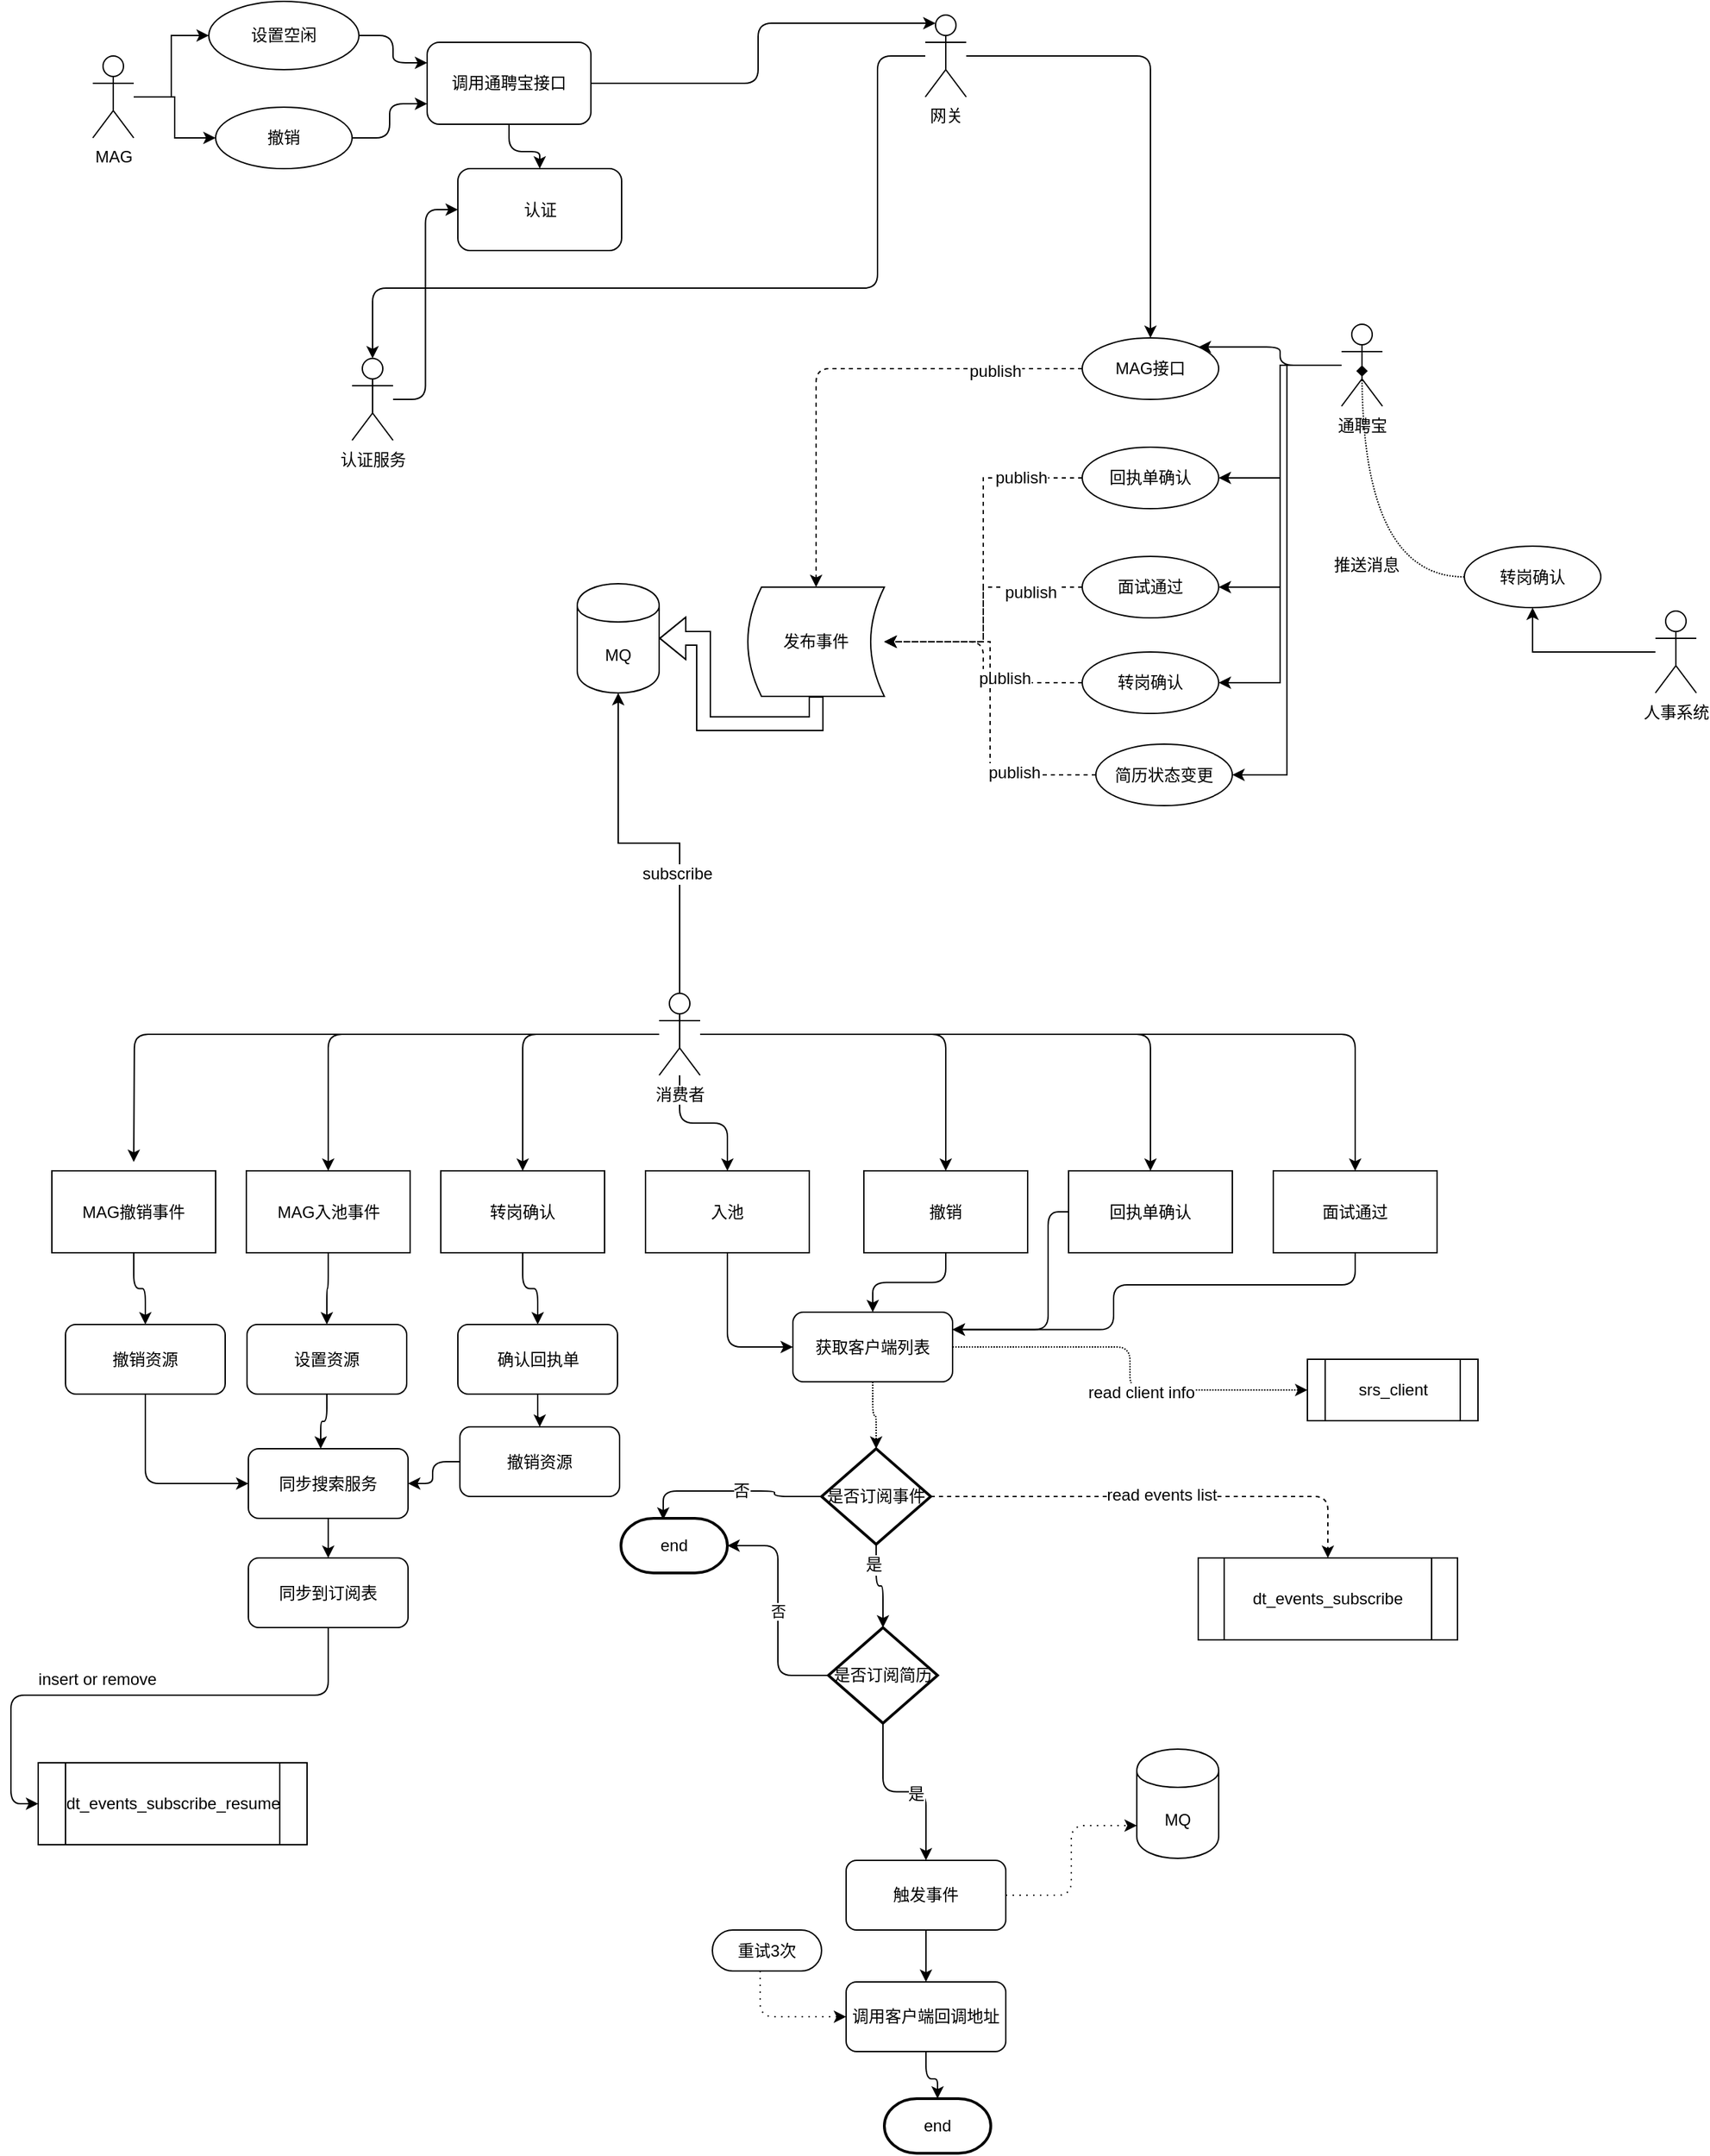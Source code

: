 <mxfile version="11.3.0" type="github" pages="1"><diagram id="4g8kmQWGFvV6tkBfdomu" name="第 1 页"><mxGraphModel dx="2327" dy="663" grid="1" gridSize="10" guides="1" tooltips="1" connect="1" arrows="1" fold="1" page="1" pageScale="1" pageWidth="1169" pageHeight="1654" math="0" shadow="0"><root><mxCell id="0"/><mxCell id="1" parent="0"/><mxCell id="BMJyUvBTUhcviGJBCIBe-123" style="edgeStyle=orthogonalEdgeStyle;rounded=1;orthogonalLoop=1;jettySize=auto;html=1;entryX=0;entryY=0.5;entryDx=0;entryDy=0;startArrow=none;startFill=0;endArrow=classic;endFill=1;" edge="1" parent="1" source="BMJyUvBTUhcviGJBCIBe-1" target="BMJyUvBTUhcviGJBCIBe-116"><mxGeometry relative="1" as="geometry"/></mxCell><mxCell id="BMJyUvBTUhcviGJBCIBe-1" value="入池" style="rounded=0;whiteSpace=wrap;html=1;" vertex="1" parent="1"><mxGeometry x="445" y="906.5" width="120" height="60" as="geometry"/></mxCell><mxCell id="BMJyUvBTUhcviGJBCIBe-124" style="edgeStyle=orthogonalEdgeStyle;rounded=1;orthogonalLoop=1;jettySize=auto;html=1;entryX=0.5;entryY=0;entryDx=0;entryDy=0;startArrow=none;startFill=0;endArrow=classic;endFill=1;" edge="1" parent="1" source="BMJyUvBTUhcviGJBCIBe-2" target="BMJyUvBTUhcviGJBCIBe-116"><mxGeometry relative="1" as="geometry"/></mxCell><mxCell id="BMJyUvBTUhcviGJBCIBe-2" value="撤销" style="rounded=0;whiteSpace=wrap;html=1;" vertex="1" parent="1"><mxGeometry x="605" y="906.5" width="120" height="60" as="geometry"/></mxCell><mxCell id="BMJyUvBTUhcviGJBCIBe-3" value="dt_events_subscribe" style="shape=process;whiteSpace=wrap;html=1;backgroundOutline=1;" vertex="1" parent="1"><mxGeometry x="850" y="1190" width="190" height="60" as="geometry"/></mxCell><mxCell id="BMJyUvBTUhcviGJBCIBe-4" value="dt_events_subscribe_resume" style="shape=process;whiteSpace=wrap;html=1;backgroundOutline=1;" vertex="1" parent="1"><mxGeometry y="1340" width="197" height="60" as="geometry"/></mxCell><mxCell id="BMJyUvBTUhcviGJBCIBe-25" style="edgeStyle=orthogonalEdgeStyle;rounded=0;orthogonalLoop=1;jettySize=auto;html=1;entryX=0;entryY=0.5;entryDx=0;entryDy=0;" edge="1" parent="1" source="BMJyUvBTUhcviGJBCIBe-5" target="BMJyUvBTUhcviGJBCIBe-23"><mxGeometry relative="1" as="geometry"/></mxCell><mxCell id="BMJyUvBTUhcviGJBCIBe-26" style="edgeStyle=orthogonalEdgeStyle;rounded=0;orthogonalLoop=1;jettySize=auto;html=1;entryX=0;entryY=0.5;entryDx=0;entryDy=0;" edge="1" parent="1" source="BMJyUvBTUhcviGJBCIBe-5" target="BMJyUvBTUhcviGJBCIBe-24"><mxGeometry relative="1" as="geometry"/></mxCell><mxCell id="BMJyUvBTUhcviGJBCIBe-5" value="MAG" style="shape=umlActor;verticalLabelPosition=bottom;labelBackgroundColor=#ffffff;verticalAlign=top;html=1;" vertex="1" parent="1"><mxGeometry x="40" y="90" width="30" height="60" as="geometry"/></mxCell><mxCell id="BMJyUvBTUhcviGJBCIBe-15" value="MQ" style="shape=cylinder;whiteSpace=wrap;html=1;boundedLbl=1;backgroundOutline=1;" vertex="1" parent="1"><mxGeometry x="395" y="476.5" width="60" height="80" as="geometry"/></mxCell><mxCell id="BMJyUvBTUhcviGJBCIBe-125" style="edgeStyle=orthogonalEdgeStyle;rounded=1;orthogonalLoop=1;jettySize=auto;html=1;entryX=1;entryY=0.25;entryDx=0;entryDy=0;startArrow=none;startFill=0;endArrow=classic;endFill=1;" edge="1" parent="1" source="BMJyUvBTUhcviGJBCIBe-16" target="BMJyUvBTUhcviGJBCIBe-116"><mxGeometry relative="1" as="geometry"><Array as="points"><mxPoint x="740" y="937"/><mxPoint x="740" y="1023"/></Array></mxGeometry></mxCell><mxCell id="BMJyUvBTUhcviGJBCIBe-16" value="回执单确认" style="rounded=0;whiteSpace=wrap;html=1;" vertex="1" parent="1"><mxGeometry x="755" y="906.5" width="120" height="60" as="geometry"/></mxCell><mxCell id="BMJyUvBTUhcviGJBCIBe-151" style="edgeStyle=orthogonalEdgeStyle;rounded=1;orthogonalLoop=1;jettySize=auto;html=1;entryX=0.5;entryY=0;entryDx=0;entryDy=0;startArrow=none;startFill=0;endArrow=classic;endFill=1;" edge="1" parent="1" source="BMJyUvBTUhcviGJBCIBe-17" target="BMJyUvBTUhcviGJBCIBe-150"><mxGeometry relative="1" as="geometry"/></mxCell><mxCell id="BMJyUvBTUhcviGJBCIBe-17" value="转岗确认" style="rounded=0;whiteSpace=wrap;html=1;" vertex="1" parent="1"><mxGeometry x="295" y="906.5" width="120" height="60" as="geometry"/></mxCell><mxCell id="BMJyUvBTUhcviGJBCIBe-37" style="edgeStyle=orthogonalEdgeStyle;rounded=0;orthogonalLoop=1;jettySize=auto;html=1;entryX=1;entryY=0.5;entryDx=0;entryDy=0;" edge="1" parent="1" source="BMJyUvBTUhcviGJBCIBe-21" target="BMJyUvBTUhcviGJBCIBe-32"><mxGeometry relative="1" as="geometry"/></mxCell><mxCell id="BMJyUvBTUhcviGJBCIBe-38" style="edgeStyle=orthogonalEdgeStyle;rounded=0;orthogonalLoop=1;jettySize=auto;html=1;entryX=1;entryY=0.5;entryDx=0;entryDy=0;" edge="1" parent="1" source="BMJyUvBTUhcviGJBCIBe-21" target="BMJyUvBTUhcviGJBCIBe-36"><mxGeometry relative="1" as="geometry"/></mxCell><mxCell id="BMJyUvBTUhcviGJBCIBe-61" style="edgeStyle=orthogonalEdgeStyle;rounded=0;orthogonalLoop=1;jettySize=auto;html=1;entryX=1;entryY=0.5;entryDx=0;entryDy=0;startArrow=none;startFill=0;" edge="1" parent="1" source="BMJyUvBTUhcviGJBCIBe-21" target="BMJyUvBTUhcviGJBCIBe-60"><mxGeometry relative="1" as="geometry"/></mxCell><mxCell id="BMJyUvBTUhcviGJBCIBe-71" style="orthogonalLoop=1;jettySize=auto;html=1;entryX=1;entryY=0.5;entryDx=0;entryDy=0;startArrow=none;startFill=0;endArrow=classic;endFill=1;edgeStyle=orthogonalEdgeStyle;rounded=0;" edge="1" parent="1" source="BMJyUvBTUhcviGJBCIBe-21" target="BMJyUvBTUhcviGJBCIBe-70"><mxGeometry relative="1" as="geometry"/></mxCell><mxCell id="BMJyUvBTUhcviGJBCIBe-88" style="edgeStyle=orthogonalEdgeStyle;rounded=1;orthogonalLoop=1;jettySize=auto;html=1;entryX=1;entryY=0;entryDx=0;entryDy=0;startArrow=none;startFill=0;endArrow=classic;endFill=1;" edge="1" parent="1" source="BMJyUvBTUhcviGJBCIBe-21" target="BMJyUvBTUhcviGJBCIBe-87"><mxGeometry relative="1" as="geometry"/></mxCell><mxCell id="BMJyUvBTUhcviGJBCIBe-21" value="通聘宝" style="shape=umlActor;verticalLabelPosition=bottom;labelBackgroundColor=#ffffff;verticalAlign=top;html=1;" vertex="1" parent="1"><mxGeometry x="955" y="286.5" width="30" height="60" as="geometry"/></mxCell><mxCell id="BMJyUvBTUhcviGJBCIBe-31" style="edgeStyle=orthogonalEdgeStyle;rounded=0;orthogonalLoop=1;jettySize=auto;html=1;" edge="1" parent="1" source="BMJyUvBTUhcviGJBCIBe-22" target="BMJyUvBTUhcviGJBCIBe-30"><mxGeometry relative="1" as="geometry"/></mxCell><mxCell id="BMJyUvBTUhcviGJBCIBe-22" value="人事系统" style="shape=umlActor;verticalLabelPosition=bottom;labelBackgroundColor=#ffffff;verticalAlign=top;html=1;" vertex="1" parent="1"><mxGeometry x="1185" y="496.5" width="30" height="60" as="geometry"/></mxCell><mxCell id="BMJyUvBTUhcviGJBCIBe-79" style="edgeStyle=orthogonalEdgeStyle;rounded=1;orthogonalLoop=1;jettySize=auto;html=1;entryX=0;entryY=0.25;entryDx=0;entryDy=0;startArrow=none;startFill=0;endArrow=classic;endFill=1;" edge="1" parent="1" source="BMJyUvBTUhcviGJBCIBe-23" target="BMJyUvBTUhcviGJBCIBe-78"><mxGeometry relative="1" as="geometry"/></mxCell><mxCell id="BMJyUvBTUhcviGJBCIBe-23" value="设置空闲" style="ellipse;whiteSpace=wrap;html=1;" vertex="1" parent="1"><mxGeometry x="125" y="50" width="110" height="50" as="geometry"/></mxCell><mxCell id="BMJyUvBTUhcviGJBCIBe-80" style="edgeStyle=orthogonalEdgeStyle;rounded=1;orthogonalLoop=1;jettySize=auto;html=1;entryX=0;entryY=0.75;entryDx=0;entryDy=0;startArrow=none;startFill=0;endArrow=classic;endFill=1;" edge="1" parent="1" source="BMJyUvBTUhcviGJBCIBe-24" target="BMJyUvBTUhcviGJBCIBe-78"><mxGeometry relative="1" as="geometry"/></mxCell><mxCell id="BMJyUvBTUhcviGJBCIBe-24" value="撤销" style="ellipse;whiteSpace=wrap;html=1;" vertex="1" parent="1"><mxGeometry x="130" y="127.5" width="100" height="45" as="geometry"/></mxCell><mxCell id="BMJyUvBTUhcviGJBCIBe-58" style="orthogonalLoop=1;jettySize=auto;html=1;startArrow=none;startFill=0;dashed=1;dashPattern=1 1;endArrow=diamond;endFill=1;edgeStyle=orthogonalEdgeStyle;curved=1;" edge="1" parent="1" source="BMJyUvBTUhcviGJBCIBe-30"><mxGeometry relative="1" as="geometry"><mxPoint x="970" y="316.5" as="targetPoint"/></mxGeometry></mxCell><mxCell id="BMJyUvBTUhcviGJBCIBe-59" value="推送消息" style="text;html=1;resizable=0;points=[];align=center;verticalAlign=middle;labelBackgroundColor=#ffffff;" vertex="1" connectable="0" parent="BMJyUvBTUhcviGJBCIBe-58"><mxGeometry x="-0.266" y="-2" relative="1" as="geometry"><mxPoint y="1" as="offset"/></mxGeometry></mxCell><mxCell id="BMJyUvBTUhcviGJBCIBe-30" value="转岗确认" style="ellipse;whiteSpace=wrap;html=1;" vertex="1" parent="1"><mxGeometry x="1045" y="449" width="100" height="45" as="geometry"/></mxCell><mxCell id="BMJyUvBTUhcviGJBCIBe-41" style="edgeStyle=orthogonalEdgeStyle;rounded=0;orthogonalLoop=1;jettySize=auto;html=1;entryX=1;entryY=0.5;entryDx=0;entryDy=0;dashed=1;" edge="1" parent="1" source="BMJyUvBTUhcviGJBCIBe-32" target="BMJyUvBTUhcviGJBCIBe-39"><mxGeometry relative="1" as="geometry"/></mxCell><mxCell id="BMJyUvBTUhcviGJBCIBe-49" value="publish" style="text;html=1;resizable=0;points=[];align=center;verticalAlign=middle;labelBackgroundColor=#ffffff;" vertex="1" connectable="0" parent="BMJyUvBTUhcviGJBCIBe-41"><mxGeometry x="-0.656" relative="1" as="geometry"><mxPoint as="offset"/></mxGeometry></mxCell><mxCell id="BMJyUvBTUhcviGJBCIBe-32" value="回执单确认" style="ellipse;whiteSpace=wrap;html=1;" vertex="1" parent="1"><mxGeometry x="765" y="376.5" width="100" height="45" as="geometry"/></mxCell><mxCell id="BMJyUvBTUhcviGJBCIBe-40" style="edgeStyle=orthogonalEdgeStyle;rounded=0;orthogonalLoop=1;jettySize=auto;html=1;entryX=1;entryY=0.5;entryDx=0;entryDy=0;dashed=1;" edge="1" parent="1" source="BMJyUvBTUhcviGJBCIBe-36" target="BMJyUvBTUhcviGJBCIBe-39"><mxGeometry relative="1" as="geometry"/></mxCell><mxCell id="BMJyUvBTUhcviGJBCIBe-48" value="publish" style="text;html=1;resizable=0;points=[];align=center;verticalAlign=middle;labelBackgroundColor=#ffffff;" vertex="1" connectable="0" parent="BMJyUvBTUhcviGJBCIBe-40"><mxGeometry x="-0.59" y="4" relative="1" as="geometry"><mxPoint as="offset"/></mxGeometry></mxCell><mxCell id="BMJyUvBTUhcviGJBCIBe-36" value="面试通过" style="ellipse;whiteSpace=wrap;html=1;" vertex="1" parent="1"><mxGeometry x="765" y="456.5" width="100" height="45" as="geometry"/></mxCell><mxCell id="BMJyUvBTUhcviGJBCIBe-54" style="edgeStyle=orthogonalEdgeStyle;rounded=0;orthogonalLoop=1;jettySize=auto;html=1;entryX=1;entryY=0.5;entryDx=0;entryDy=0;startArrow=none;startFill=0;shape=flexArrow;exitX=0.5;exitY=1;exitDx=0;exitDy=0;" edge="1" parent="1" source="BMJyUvBTUhcviGJBCIBe-39" target="BMJyUvBTUhcviGJBCIBe-15"><mxGeometry relative="1" as="geometry"/></mxCell><mxCell id="BMJyUvBTUhcviGJBCIBe-39" value="发布事件" style="shape=dataStorage;whiteSpace=wrap;html=1;" vertex="1" parent="1"><mxGeometry x="520" y="479" width="100" height="80" as="geometry"/></mxCell><mxCell id="BMJyUvBTUhcviGJBCIBe-56" style="edgeStyle=orthogonalEdgeStyle;rounded=0;orthogonalLoop=1;jettySize=auto;html=1;entryX=0.5;entryY=1;entryDx=0;entryDy=0;startArrow=none;startFill=0;" edge="1" parent="1" source="BMJyUvBTUhcviGJBCIBe-55" target="BMJyUvBTUhcviGJBCIBe-15"><mxGeometry relative="1" as="geometry"/></mxCell><mxCell id="BMJyUvBTUhcviGJBCIBe-57" value="subscribe" style="text;html=1;resizable=0;points=[];align=center;verticalAlign=middle;labelBackgroundColor=#ffffff;" vertex="1" connectable="0" parent="BMJyUvBTUhcviGJBCIBe-56"><mxGeometry x="-0.338" y="2" relative="1" as="geometry"><mxPoint as="offset"/></mxGeometry></mxCell><mxCell id="BMJyUvBTUhcviGJBCIBe-64" style="edgeStyle=orthogonalEdgeStyle;rounded=1;orthogonalLoop=1;jettySize=auto;html=1;startArrow=none;startFill=0;" edge="1" parent="1" source="BMJyUvBTUhcviGJBCIBe-55" target="BMJyUvBTUhcviGJBCIBe-17"><mxGeometry relative="1" as="geometry"/></mxCell><mxCell id="BMJyUvBTUhcviGJBCIBe-65" style="edgeStyle=orthogonalEdgeStyle;rounded=1;orthogonalLoop=1;jettySize=auto;html=1;entryX=0.5;entryY=0;entryDx=0;entryDy=0;startArrow=none;startFill=0;" edge="1" parent="1" source="BMJyUvBTUhcviGJBCIBe-55" target="BMJyUvBTUhcviGJBCIBe-1"><mxGeometry relative="1" as="geometry"/></mxCell><mxCell id="BMJyUvBTUhcviGJBCIBe-66" style="edgeStyle=orthogonalEdgeStyle;rounded=1;orthogonalLoop=1;jettySize=auto;html=1;startArrow=none;startFill=0;" edge="1" parent="1" source="BMJyUvBTUhcviGJBCIBe-55" target="BMJyUvBTUhcviGJBCIBe-2"><mxGeometry relative="1" as="geometry"/></mxCell><mxCell id="BMJyUvBTUhcviGJBCIBe-67" style="edgeStyle=orthogonalEdgeStyle;rounded=1;orthogonalLoop=1;jettySize=auto;html=1;entryX=0.5;entryY=0;entryDx=0;entryDy=0;startArrow=none;startFill=0;" edge="1" parent="1" source="BMJyUvBTUhcviGJBCIBe-55" target="BMJyUvBTUhcviGJBCIBe-16"><mxGeometry relative="1" as="geometry"/></mxCell><mxCell id="BMJyUvBTUhcviGJBCIBe-96" style="edgeStyle=orthogonalEdgeStyle;rounded=1;orthogonalLoop=1;jettySize=auto;html=1;startArrow=none;startFill=0;endArrow=classic;endFill=1;" edge="1" parent="1" source="BMJyUvBTUhcviGJBCIBe-55"><mxGeometry relative="1" as="geometry"><mxPoint x="70" y="900" as="targetPoint"/></mxGeometry></mxCell><mxCell id="BMJyUvBTUhcviGJBCIBe-97" style="edgeStyle=orthogonalEdgeStyle;rounded=1;orthogonalLoop=1;jettySize=auto;html=1;startArrow=none;startFill=0;endArrow=classic;endFill=1;" edge="1" parent="1" source="BMJyUvBTUhcviGJBCIBe-55" target="BMJyUvBTUhcviGJBCIBe-94"><mxGeometry relative="1" as="geometry"/></mxCell><mxCell id="BMJyUvBTUhcviGJBCIBe-113" style="edgeStyle=orthogonalEdgeStyle;rounded=1;orthogonalLoop=1;jettySize=auto;html=1;entryX=0.5;entryY=0;entryDx=0;entryDy=0;startArrow=none;startFill=0;endArrow=classic;endFill=1;" edge="1" parent="1" source="BMJyUvBTUhcviGJBCIBe-55" target="BMJyUvBTUhcviGJBCIBe-112"><mxGeometry relative="1" as="geometry"/></mxCell><mxCell id="BMJyUvBTUhcviGJBCIBe-55" value="消费者" style="shape=umlActor;verticalLabelPosition=bottom;labelBackgroundColor=#ffffff;verticalAlign=top;html=1;outlineConnect=0;" vertex="1" parent="1"><mxGeometry x="455" y="776.5" width="30" height="60" as="geometry"/></mxCell><mxCell id="BMJyUvBTUhcviGJBCIBe-62" style="edgeStyle=orthogonalEdgeStyle;rounded=1;orthogonalLoop=1;jettySize=auto;html=1;startArrow=none;startFill=0;dashed=1;" edge="1" parent="1" source="BMJyUvBTUhcviGJBCIBe-60" target="BMJyUvBTUhcviGJBCIBe-39"><mxGeometry relative="1" as="geometry"/></mxCell><mxCell id="BMJyUvBTUhcviGJBCIBe-63" value="publish" style="text;html=1;resizable=0;points=[];align=center;verticalAlign=middle;labelBackgroundColor=#ffffff;" vertex="1" connectable="0" parent="BMJyUvBTUhcviGJBCIBe-62"><mxGeometry x="-0.348" y="-3" relative="1" as="geometry"><mxPoint as="offset"/></mxGeometry></mxCell><mxCell id="BMJyUvBTUhcviGJBCIBe-60" value="转岗确认" style="ellipse;whiteSpace=wrap;html=1;" vertex="1" parent="1"><mxGeometry x="765" y="526.5" width="100" height="45" as="geometry"/></mxCell><mxCell id="BMJyUvBTUhcviGJBCIBe-72" style="edgeStyle=orthogonalEdgeStyle;rounded=0;orthogonalLoop=1;jettySize=auto;html=1;entryX=1;entryY=0.5;entryDx=0;entryDy=0;startArrow=none;startFill=0;endArrow=classic;endFill=1;dashed=1;" edge="1" parent="1" source="BMJyUvBTUhcviGJBCIBe-70" target="BMJyUvBTUhcviGJBCIBe-39"><mxGeometry relative="1" as="geometry"/></mxCell><mxCell id="BMJyUvBTUhcviGJBCIBe-73" value="publish" style="text;html=1;resizable=0;points=[];align=center;verticalAlign=middle;labelBackgroundColor=#ffffff;" vertex="1" connectable="0" parent="BMJyUvBTUhcviGJBCIBe-72"><mxGeometry x="-0.524" y="-2" relative="1" as="geometry"><mxPoint as="offset"/></mxGeometry></mxCell><mxCell id="BMJyUvBTUhcviGJBCIBe-70" value="简历状态变更" style="ellipse;whiteSpace=wrap;html=1;" vertex="1" parent="1"><mxGeometry x="775" y="594" width="100" height="45" as="geometry"/></mxCell><mxCell id="BMJyUvBTUhcviGJBCIBe-82" style="edgeStyle=orthogonalEdgeStyle;rounded=1;orthogonalLoop=1;jettySize=auto;html=1;startArrow=none;startFill=0;endArrow=classic;endFill=1;" edge="1" parent="1" source="BMJyUvBTUhcviGJBCIBe-86" target="BMJyUvBTUhcviGJBCIBe-76"><mxGeometry relative="1" as="geometry"><mxPoint x="615" y="140" as="sourcePoint"/><Array as="points"><mxPoint x="615" y="90"/><mxPoint x="615" y="260"/></Array></mxGeometry></mxCell><mxCell id="BMJyUvBTUhcviGJBCIBe-85" style="edgeStyle=orthogonalEdgeStyle;rounded=1;orthogonalLoop=1;jettySize=auto;html=1;entryX=0;entryY=0.5;entryDx=0;entryDy=0;startArrow=none;startFill=0;endArrow=classic;endFill=1;" edge="1" parent="1" source="BMJyUvBTUhcviGJBCIBe-76" target="BMJyUvBTUhcviGJBCIBe-83"><mxGeometry relative="1" as="geometry"/></mxCell><mxCell id="BMJyUvBTUhcviGJBCIBe-76" value="认证服务" style="shape=umlActor;verticalLabelPosition=bottom;labelBackgroundColor=#ffffff;verticalAlign=top;html=1;outlineConnect=0;" vertex="1" parent="1"><mxGeometry x="230" y="311.5" width="30" height="60" as="geometry"/></mxCell><mxCell id="BMJyUvBTUhcviGJBCIBe-81" style="edgeStyle=orthogonalEdgeStyle;rounded=1;orthogonalLoop=1;jettySize=auto;html=1;startArrow=none;startFill=0;endArrow=classic;endFill=1;" edge="1" parent="1" source="BMJyUvBTUhcviGJBCIBe-78" target="BMJyUvBTUhcviGJBCIBe-83"><mxGeometry relative="1" as="geometry"/></mxCell><mxCell id="BMJyUvBTUhcviGJBCIBe-84" style="edgeStyle=orthogonalEdgeStyle;rounded=1;orthogonalLoop=1;jettySize=auto;html=1;entryX=0.25;entryY=0.1;entryDx=0;entryDy=0;startArrow=none;startFill=0;endArrow=classic;endFill=1;entryPerimeter=0;" edge="1" parent="1" source="BMJyUvBTUhcviGJBCIBe-78" target="BMJyUvBTUhcviGJBCIBe-86"><mxGeometry relative="1" as="geometry"><mxPoint x="570" y="110" as="targetPoint"/></mxGeometry></mxCell><mxCell id="BMJyUvBTUhcviGJBCIBe-78" value="调用通聘宝接口" style="rounded=1;whiteSpace=wrap;html=1;" vertex="1" parent="1"><mxGeometry x="285" y="80" width="120" height="60" as="geometry"/></mxCell><mxCell id="BMJyUvBTUhcviGJBCIBe-83" value="认证" style="rounded=1;whiteSpace=wrap;html=1;" vertex="1" parent="1"><mxGeometry x="307.5" y="172.5" width="120" height="60" as="geometry"/></mxCell><mxCell id="BMJyUvBTUhcviGJBCIBe-89" style="edgeStyle=orthogonalEdgeStyle;rounded=1;orthogonalLoop=1;jettySize=auto;html=1;entryX=0.5;entryY=0;entryDx=0;entryDy=0;startArrow=none;startFill=0;endArrow=classic;endFill=1;" edge="1" parent="1" source="BMJyUvBTUhcviGJBCIBe-86" target="BMJyUvBTUhcviGJBCIBe-87"><mxGeometry relative="1" as="geometry"/></mxCell><mxCell id="BMJyUvBTUhcviGJBCIBe-86" value="网关" style="shape=umlActor;verticalLabelPosition=bottom;labelBackgroundColor=#ffffff;verticalAlign=top;html=1;outlineConnect=0;" vertex="1" parent="1"><mxGeometry x="650" y="60" width="30" height="60" as="geometry"/></mxCell><mxCell id="BMJyUvBTUhcviGJBCIBe-90" style="edgeStyle=orthogonalEdgeStyle;rounded=1;orthogonalLoop=1;jettySize=auto;html=1;startArrow=none;startFill=0;endArrow=classic;endFill=1;dashed=1;" edge="1" parent="1" source="BMJyUvBTUhcviGJBCIBe-87" target="BMJyUvBTUhcviGJBCIBe-39"><mxGeometry relative="1" as="geometry"/></mxCell><mxCell id="BMJyUvBTUhcviGJBCIBe-91" value="publish" style="text;html=1;resizable=0;points=[];align=center;verticalAlign=middle;labelBackgroundColor=#ffffff;" vertex="1" connectable="0" parent="BMJyUvBTUhcviGJBCIBe-90"><mxGeometry x="-0.639" y="2" relative="1" as="geometry"><mxPoint as="offset"/></mxGeometry></mxCell><mxCell id="BMJyUvBTUhcviGJBCIBe-87" value="MAG接口" style="ellipse;whiteSpace=wrap;html=1;" vertex="1" parent="1"><mxGeometry x="765" y="296.5" width="100" height="45" as="geometry"/></mxCell><mxCell id="BMJyUvBTUhcviGJBCIBe-101" style="edgeStyle=orthogonalEdgeStyle;rounded=1;orthogonalLoop=1;jettySize=auto;html=1;startArrow=none;startFill=0;endArrow=classic;endFill=1;" edge="1" parent="1" source="BMJyUvBTUhcviGJBCIBe-94" target="BMJyUvBTUhcviGJBCIBe-99"><mxGeometry relative="1" as="geometry"/></mxCell><mxCell id="BMJyUvBTUhcviGJBCIBe-94" value="MAG入池事件" style="rounded=0;whiteSpace=wrap;html=1;" vertex="1" parent="1"><mxGeometry x="152.5" y="906.5" width="120" height="60" as="geometry"/></mxCell><mxCell id="BMJyUvBTUhcviGJBCIBe-109" style="edgeStyle=orthogonalEdgeStyle;rounded=1;orthogonalLoop=1;jettySize=auto;html=1;entryX=0.5;entryY=0;entryDx=0;entryDy=0;startArrow=none;startFill=0;endArrow=classic;endFill=1;" edge="1" parent="1" source="BMJyUvBTUhcviGJBCIBe-95" target="BMJyUvBTUhcviGJBCIBe-108"><mxGeometry relative="1" as="geometry"/></mxCell><mxCell id="BMJyUvBTUhcviGJBCIBe-95" value="MAG撤销事件" style="rounded=0;whiteSpace=wrap;html=1;" vertex="1" parent="1"><mxGeometry x="10" y="906.5" width="120" height="60" as="geometry"/></mxCell><mxCell id="BMJyUvBTUhcviGJBCIBe-103" style="edgeStyle=orthogonalEdgeStyle;rounded=1;orthogonalLoop=1;jettySize=auto;html=1;entryX=0.453;entryY=0;entryDx=0;entryDy=0;entryPerimeter=0;startArrow=none;startFill=0;endArrow=classic;endFill=1;" edge="1" parent="1" source="BMJyUvBTUhcviGJBCIBe-99" target="BMJyUvBTUhcviGJBCIBe-100"><mxGeometry relative="1" as="geometry"/></mxCell><mxCell id="BMJyUvBTUhcviGJBCIBe-99" value="设置资源" style="shape=ext;rounded=1;html=1;whiteSpace=wrap;" vertex="1" parent="1"><mxGeometry x="153" y="1019" width="117" height="51" as="geometry"/></mxCell><mxCell id="BMJyUvBTUhcviGJBCIBe-105" style="edgeStyle=orthogonalEdgeStyle;rounded=1;orthogonalLoop=1;jettySize=auto;html=1;entryX=0.5;entryY=0;entryDx=0;entryDy=0;startArrow=none;startFill=0;endArrow=classic;endFill=1;" edge="1" parent="1" source="BMJyUvBTUhcviGJBCIBe-100" target="BMJyUvBTUhcviGJBCIBe-104"><mxGeometry relative="1" as="geometry"/></mxCell><mxCell id="BMJyUvBTUhcviGJBCIBe-100" value="同步搜索服务" style="shape=ext;rounded=1;html=1;whiteSpace=wrap;" vertex="1" parent="1"><mxGeometry x="154" y="1110" width="117" height="51" as="geometry"/></mxCell><mxCell id="BMJyUvBTUhcviGJBCIBe-106" style="edgeStyle=orthogonalEdgeStyle;rounded=1;orthogonalLoop=1;jettySize=auto;html=1;entryX=0;entryY=0.5;entryDx=0;entryDy=0;startArrow=none;startFill=0;endArrow=classic;endFill=1;" edge="1" parent="1" source="BMJyUvBTUhcviGJBCIBe-104" target="BMJyUvBTUhcviGJBCIBe-4"><mxGeometry relative="1" as="geometry"/></mxCell><mxCell id="BMJyUvBTUhcviGJBCIBe-107" value="insert or remove" style="text;html=1;resizable=0;points=[];align=center;verticalAlign=middle;labelBackgroundColor=#ffffff;" vertex="1" connectable="0" parent="BMJyUvBTUhcviGJBCIBe-106"><mxGeometry x="0.15" y="-12" relative="1" as="geometry"><mxPoint as="offset"/></mxGeometry></mxCell><mxCell id="BMJyUvBTUhcviGJBCIBe-104" value="同步到订阅表" style="shape=ext;rounded=1;html=1;whiteSpace=wrap;" vertex="1" parent="1"><mxGeometry x="154" y="1190" width="117" height="51" as="geometry"/></mxCell><mxCell id="BMJyUvBTUhcviGJBCIBe-110" style="edgeStyle=orthogonalEdgeStyle;rounded=1;orthogonalLoop=1;jettySize=auto;html=1;entryX=0;entryY=0.5;entryDx=0;entryDy=0;startArrow=none;startFill=0;endArrow=classic;endFill=1;exitX=0.5;exitY=1;exitDx=0;exitDy=0;" edge="1" parent="1" source="BMJyUvBTUhcviGJBCIBe-108" target="BMJyUvBTUhcviGJBCIBe-100"><mxGeometry relative="1" as="geometry"/></mxCell><mxCell id="BMJyUvBTUhcviGJBCIBe-108" value="撤销资源" style="shape=ext;rounded=1;html=1;whiteSpace=wrap;" vertex="1" parent="1"><mxGeometry x="20" y="1019" width="117" height="51" as="geometry"/></mxCell><mxCell id="BMJyUvBTUhcviGJBCIBe-127" style="edgeStyle=orthogonalEdgeStyle;rounded=1;orthogonalLoop=1;jettySize=auto;html=1;entryX=1;entryY=0.25;entryDx=0;entryDy=0;startArrow=none;startFill=0;endArrow=classic;endFill=1;" edge="1" parent="1" source="BMJyUvBTUhcviGJBCIBe-112" target="BMJyUvBTUhcviGJBCIBe-116"><mxGeometry relative="1" as="geometry"><Array as="points"><mxPoint x="965" y="990"/><mxPoint x="788" y="990"/><mxPoint x="788" y="1023"/></Array></mxGeometry></mxCell><mxCell id="BMJyUvBTUhcviGJBCIBe-112" value="面试通过" style="rounded=0;whiteSpace=wrap;html=1;" vertex="1" parent="1"><mxGeometry x="905" y="906.5" width="120" height="60" as="geometry"/></mxCell><mxCell id="BMJyUvBTUhcviGJBCIBe-122" value="否" style="edgeStyle=orthogonalEdgeStyle;rounded=1;orthogonalLoop=1;jettySize=auto;html=1;entryX=1;entryY=0.5;entryDx=0;entryDy=0;entryPerimeter=0;startArrow=none;startFill=0;endArrow=classic;endFill=1;" edge="1" parent="1" source="BMJyUvBTUhcviGJBCIBe-114" target="BMJyUvBTUhcviGJBCIBe-121"><mxGeometry relative="1" as="geometry"/></mxCell><mxCell id="BMJyUvBTUhcviGJBCIBe-131" style="edgeStyle=orthogonalEdgeStyle;rounded=1;orthogonalLoop=1;jettySize=auto;html=1;entryX=0.5;entryY=0;entryDx=0;entryDy=0;startArrow=none;startFill=0;endArrow=classic;endFill=1;" edge="1" parent="1" source="BMJyUvBTUhcviGJBCIBe-114" target="BMJyUvBTUhcviGJBCIBe-128"><mxGeometry relative="1" as="geometry"/></mxCell><mxCell id="BMJyUvBTUhcviGJBCIBe-132" value="是" style="text;html=1;resizable=0;points=[];align=center;verticalAlign=middle;labelBackgroundColor=#ffffff;" vertex="1" connectable="0" parent="BMJyUvBTUhcviGJBCIBe-131"><mxGeometry x="-0.011" y="-9" relative="1" as="geometry"><mxPoint x="8" y="-8" as="offset"/></mxGeometry></mxCell><mxCell id="BMJyUvBTUhcviGJBCIBe-114" value="是否订阅简历" style="strokeWidth=2;html=1;shape=mxgraph.flowchart.decision;whiteSpace=wrap;" vertex="1" parent="1"><mxGeometry x="579" y="1241" width="80" height="70" as="geometry"/></mxCell><mxCell id="BMJyUvBTUhcviGJBCIBe-115" value="srs_client" style="shape=process;whiteSpace=wrap;html=1;backgroundOutline=1;" vertex="1" parent="1"><mxGeometry x="930" y="1044.5" width="125" height="45" as="geometry"/></mxCell><mxCell id="BMJyUvBTUhcviGJBCIBe-117" style="edgeStyle=orthogonalEdgeStyle;rounded=1;orthogonalLoop=1;jettySize=auto;html=1;entryX=0;entryY=0.5;entryDx=0;entryDy=0;startArrow=none;startFill=0;endArrow=classic;endFill=1;dashed=1;dashPattern=1 1;" edge="1" parent="1" source="BMJyUvBTUhcviGJBCIBe-116" target="BMJyUvBTUhcviGJBCIBe-115"><mxGeometry relative="1" as="geometry"/></mxCell><mxCell id="BMJyUvBTUhcviGJBCIBe-119" value="read client info" style="text;html=1;resizable=0;points=[];align=center;verticalAlign=middle;labelBackgroundColor=#ffffff;" vertex="1" connectable="0" parent="BMJyUvBTUhcviGJBCIBe-117"><mxGeometry x="0.164" y="-2" relative="1" as="geometry"><mxPoint as="offset"/></mxGeometry></mxCell><mxCell id="BMJyUvBTUhcviGJBCIBe-120" style="edgeStyle=orthogonalEdgeStyle;rounded=1;orthogonalLoop=1;jettySize=auto;html=1;dashed=1;dashPattern=1 1;startArrow=none;startFill=0;endArrow=classic;endFill=1;entryX=0.5;entryY=0;entryDx=0;entryDy=0;entryPerimeter=0;" edge="1" parent="1" source="BMJyUvBTUhcviGJBCIBe-116" target="BMJyUvBTUhcviGJBCIBe-143"><mxGeometry relative="1" as="geometry"/></mxCell><mxCell id="BMJyUvBTUhcviGJBCIBe-116" value="获取客户端列表" style="shape=ext;rounded=1;html=1;whiteSpace=wrap;" vertex="1" parent="1"><mxGeometry x="553" y="1010" width="117" height="51" as="geometry"/></mxCell><mxCell id="BMJyUvBTUhcviGJBCIBe-121" value="end" style="strokeWidth=2;html=1;shape=mxgraph.flowchart.terminator;whiteSpace=wrap;" vertex="1" parent="1"><mxGeometry x="427" y="1161" width="78" height="40" as="geometry"/></mxCell><mxCell id="BMJyUvBTUhcviGJBCIBe-130" style="edgeStyle=orthogonalEdgeStyle;rounded=1;orthogonalLoop=1;jettySize=auto;html=1;entryX=0;entryY=0.7;entryDx=0;entryDy=0;startArrow=none;startFill=0;endArrow=classic;endFill=1;dashed=1;dashPattern=1 4;" edge="1" parent="1" source="BMJyUvBTUhcviGJBCIBe-128" target="BMJyUvBTUhcviGJBCIBe-129"><mxGeometry relative="1" as="geometry"/></mxCell><mxCell id="BMJyUvBTUhcviGJBCIBe-136" style="edgeStyle=orthogonalEdgeStyle;rounded=1;orthogonalLoop=1;jettySize=auto;html=1;entryX=0.5;entryY=0;entryDx=0;entryDy=0;startArrow=none;startFill=0;endArrow=classic;endFill=1;" edge="1" parent="1" source="BMJyUvBTUhcviGJBCIBe-128" target="BMJyUvBTUhcviGJBCIBe-133"><mxGeometry relative="1" as="geometry"/></mxCell><mxCell id="BMJyUvBTUhcviGJBCIBe-128" value="触发事件" style="shape=ext;rounded=1;html=1;whiteSpace=wrap;" vertex="1" parent="1"><mxGeometry x="592" y="1411.5" width="117" height="51" as="geometry"/></mxCell><mxCell id="BMJyUvBTUhcviGJBCIBe-129" value="MQ" style="shape=cylinder;whiteSpace=wrap;html=1;boundedLbl=1;backgroundOutline=1;" vertex="1" parent="1"><mxGeometry x="805" y="1330" width="60" height="80" as="geometry"/></mxCell><mxCell id="BMJyUvBTUhcviGJBCIBe-142" style="edgeStyle=orthogonalEdgeStyle;rounded=1;orthogonalLoop=1;jettySize=auto;html=1;startArrow=none;startFill=0;endArrow=classic;endFill=1;" edge="1" parent="1" source="BMJyUvBTUhcviGJBCIBe-133" target="BMJyUvBTUhcviGJBCIBe-141"><mxGeometry relative="1" as="geometry"/></mxCell><mxCell id="BMJyUvBTUhcviGJBCIBe-133" value="调用客户端回调地址" style="shape=ext;rounded=1;html=1;whiteSpace=wrap;" vertex="1" parent="1"><mxGeometry x="592" y="1500.5" width="117" height="51" as="geometry"/></mxCell><mxCell id="BMJyUvBTUhcviGJBCIBe-140" style="edgeStyle=orthogonalEdgeStyle;rounded=1;orthogonalLoop=1;jettySize=auto;html=1;dashed=1;dashPattern=1 4;startArrow=none;startFill=0;endArrow=classic;endFill=1;" edge="1" parent="1" source="BMJyUvBTUhcviGJBCIBe-137" target="BMJyUvBTUhcviGJBCIBe-133"><mxGeometry relative="1" as="geometry"><mxPoint x="589" y="1536" as="targetPoint"/><Array as="points"><mxPoint x="529" y="1526"/></Array></mxGeometry></mxCell><mxCell id="BMJyUvBTUhcviGJBCIBe-137" value="重试3次" style="whiteSpace=wrap;html=1;rounded=1;arcSize=50;align=center;verticalAlign=middle;container=1;recursiveResize=0;strokeWidth=1;autosize=1;spacing=4;treeFolding=1;treeMoving=1;" vertex="1" parent="1"><mxGeometry x="494" y="1462.5" width="80" height="30" as="geometry"/></mxCell><mxCell id="BMJyUvBTUhcviGJBCIBe-141" value="end" style="strokeWidth=2;html=1;shape=mxgraph.flowchart.terminator;whiteSpace=wrap;" vertex="1" parent="1"><mxGeometry x="620" y="1586" width="78" height="40" as="geometry"/></mxCell><mxCell id="BMJyUvBTUhcviGJBCIBe-144" style="edgeStyle=orthogonalEdgeStyle;rounded=1;orthogonalLoop=1;jettySize=auto;html=1;startArrow=none;startFill=0;endArrow=classic;endFill=1;" edge="1" parent="1" source="BMJyUvBTUhcviGJBCIBe-143" target="BMJyUvBTUhcviGJBCIBe-114"><mxGeometry relative="1" as="geometry"/></mxCell><mxCell id="BMJyUvBTUhcviGJBCIBe-147" value="是" style="text;html=1;resizable=0;points=[];align=center;verticalAlign=middle;labelBackgroundColor=#ffffff;" vertex="1" connectable="0" parent="BMJyUvBTUhcviGJBCIBe-144"><mxGeometry x="-0.545" y="-2" relative="1" as="geometry"><mxPoint as="offset"/></mxGeometry></mxCell><mxCell id="BMJyUvBTUhcviGJBCIBe-145" style="edgeStyle=orthogonalEdgeStyle;rounded=1;orthogonalLoop=1;jettySize=auto;html=1;entryX=0.397;entryY=0.025;entryDx=0;entryDy=0;entryPerimeter=0;startArrow=none;startFill=0;endArrow=classic;endFill=1;" edge="1" parent="1" source="BMJyUvBTUhcviGJBCIBe-143" target="BMJyUvBTUhcviGJBCIBe-121"><mxGeometry relative="1" as="geometry"/></mxCell><mxCell id="BMJyUvBTUhcviGJBCIBe-146" value="否" style="text;html=1;resizable=0;points=[];align=center;verticalAlign=middle;labelBackgroundColor=#ffffff;" vertex="1" connectable="0" parent="BMJyUvBTUhcviGJBCIBe-145"><mxGeometry x="-0.106" relative="1" as="geometry"><mxPoint as="offset"/></mxGeometry></mxCell><mxCell id="BMJyUvBTUhcviGJBCIBe-148" style="edgeStyle=orthogonalEdgeStyle;rounded=1;orthogonalLoop=1;jettySize=auto;html=1;startArrow=none;startFill=0;endArrow=classic;endFill=1;dashed=1;" edge="1" parent="1" source="BMJyUvBTUhcviGJBCIBe-143" target="BMJyUvBTUhcviGJBCIBe-3"><mxGeometry relative="1" as="geometry"/></mxCell><mxCell id="BMJyUvBTUhcviGJBCIBe-149" value="read events list" style="text;html=1;resizable=0;points=[];align=center;verticalAlign=middle;labelBackgroundColor=#ffffff;" vertex="1" connectable="0" parent="BMJyUvBTUhcviGJBCIBe-148"><mxGeometry x="0.006" y="1" relative="1" as="geometry"><mxPoint as="offset"/></mxGeometry></mxCell><mxCell id="BMJyUvBTUhcviGJBCIBe-143" value="是否订阅事件" style="strokeWidth=2;html=1;shape=mxgraph.flowchart.decision;whiteSpace=wrap;" vertex="1" parent="1"><mxGeometry x="574" y="1110" width="80" height="70" as="geometry"/></mxCell><mxCell id="BMJyUvBTUhcviGJBCIBe-156" style="edgeStyle=orthogonalEdgeStyle;rounded=1;orthogonalLoop=1;jettySize=auto;html=1;entryX=0.5;entryY=0;entryDx=0;entryDy=0;startArrow=none;startFill=0;endArrow=classic;endFill=1;" edge="1" parent="1" source="BMJyUvBTUhcviGJBCIBe-150" target="BMJyUvBTUhcviGJBCIBe-152"><mxGeometry relative="1" as="geometry"/></mxCell><mxCell id="BMJyUvBTUhcviGJBCIBe-150" value="确认回执单" style="shape=ext;rounded=1;html=1;whiteSpace=wrap;" vertex="1" parent="1"><mxGeometry x="307.5" y="1019" width="117" height="51" as="geometry"/></mxCell><mxCell id="BMJyUvBTUhcviGJBCIBe-155" style="edgeStyle=orthogonalEdgeStyle;rounded=1;orthogonalLoop=1;jettySize=auto;html=1;entryX=1;entryY=0.5;entryDx=0;entryDy=0;startArrow=none;startFill=0;endArrow=classic;endFill=1;strokeColor=#000000;" edge="1" parent="1" source="BMJyUvBTUhcviGJBCIBe-152" target="BMJyUvBTUhcviGJBCIBe-100"><mxGeometry relative="1" as="geometry"/></mxCell><mxCell id="BMJyUvBTUhcviGJBCIBe-152" value="撤销资源" style="shape=ext;rounded=1;html=1;whiteSpace=wrap;" vertex="1" parent="1"><mxGeometry x="309" y="1094" width="117" height="51" as="geometry"/></mxCell></root></mxGraphModel></diagram></mxfile>